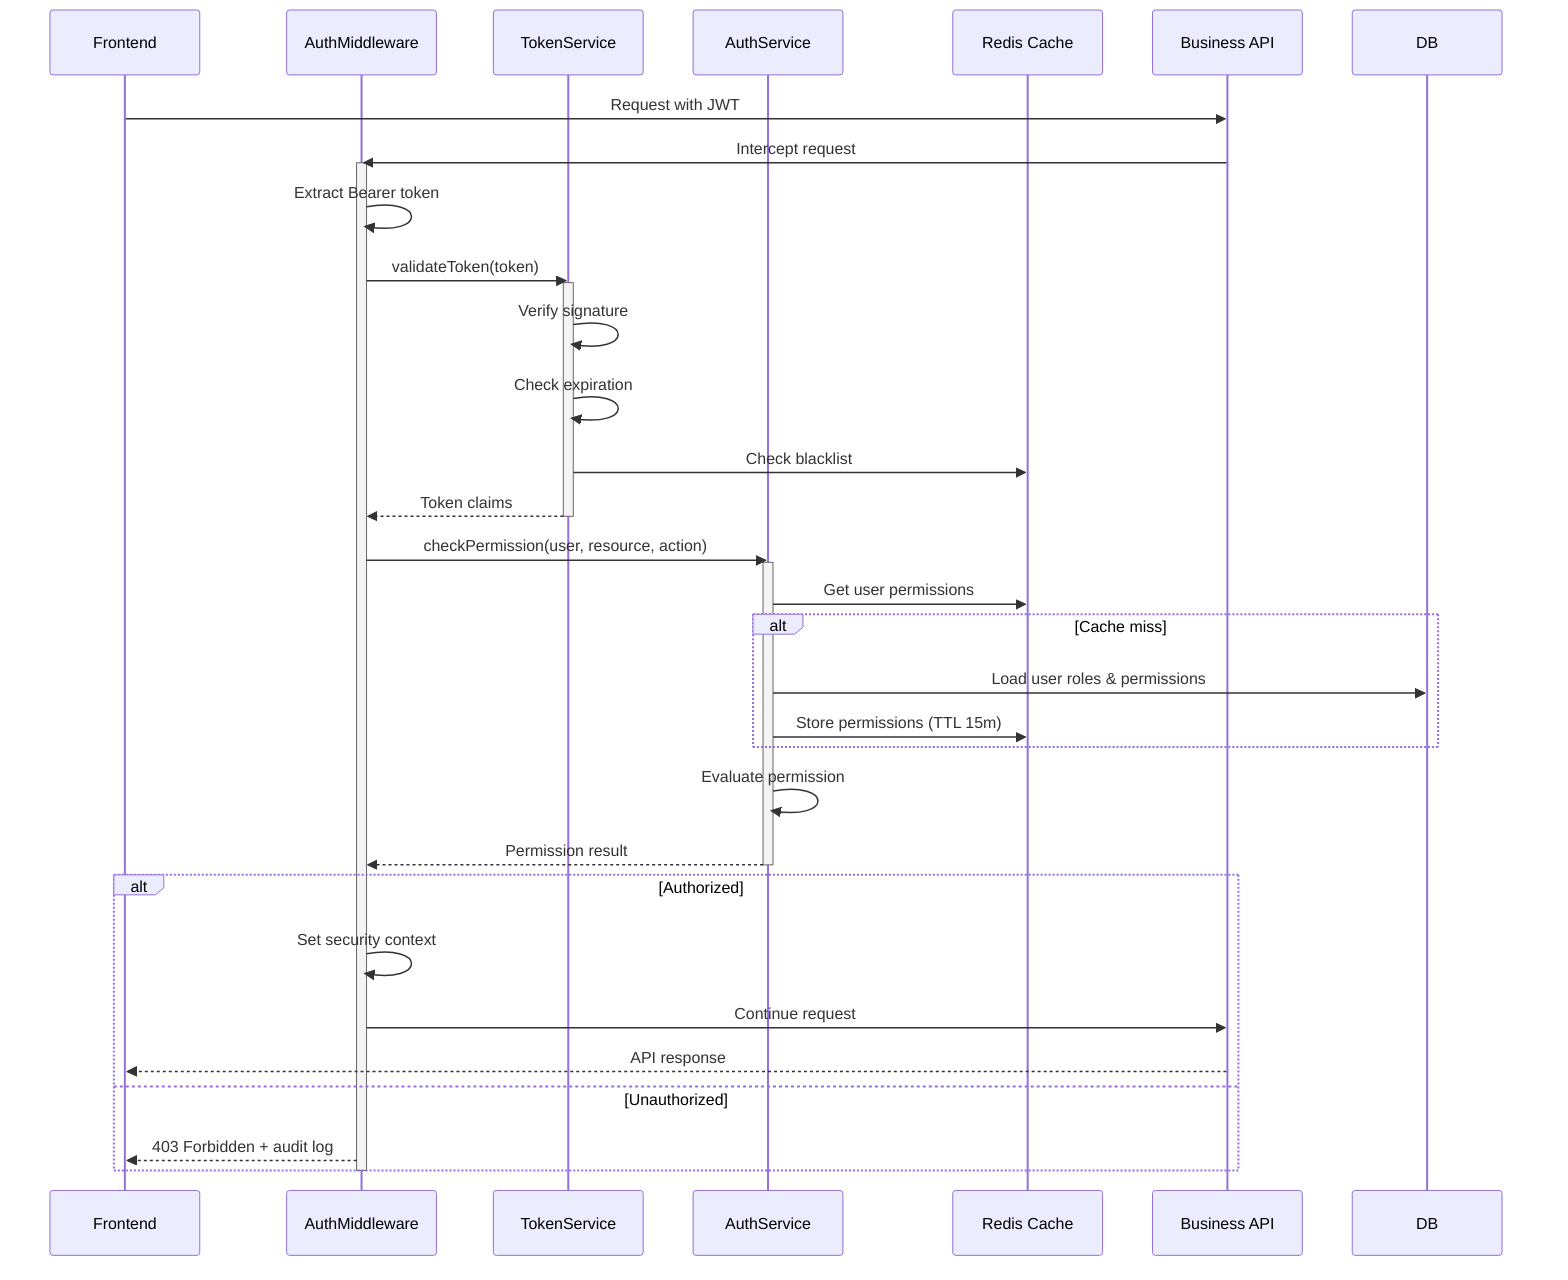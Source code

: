sequenceDiagram
    participant FE as Frontend
    participant MW as AuthMiddleware
    participant TS as TokenService
    participant AS as AuthService
    participant Cache as Redis Cache
    participant API as Business API

    FE->>API: Request with JWT
    API->>MW: Intercept request
    
    activate MW
    MW->>MW: Extract Bearer token
    MW->>TS: validateToken(token)
    
    activate TS
    TS->>TS: Verify signature
    TS->>TS: Check expiration
    TS->>Cache: Check blacklist
    TS-->>MW: Token claims
    deactivate TS
    
    MW->>AS: checkPermission(user, resource, action)
    
    activate AS
    AS->>Cache: Get user permissions
    alt Cache miss
        AS->>DB: Load user roles & permissions
        AS->>Cache: Store permissions (TTL 15m)
    end
    AS->>AS: Evaluate permission
    AS-->>MW: Permission result
    deactivate AS
    
    alt Authorized
        MW->>MW: Set security context
        MW->>API: Continue request
        API-->>FE: API response
    else Unauthorized
        MW-->>FE: 403 Forbidden + audit log
    end
    deactivate MW